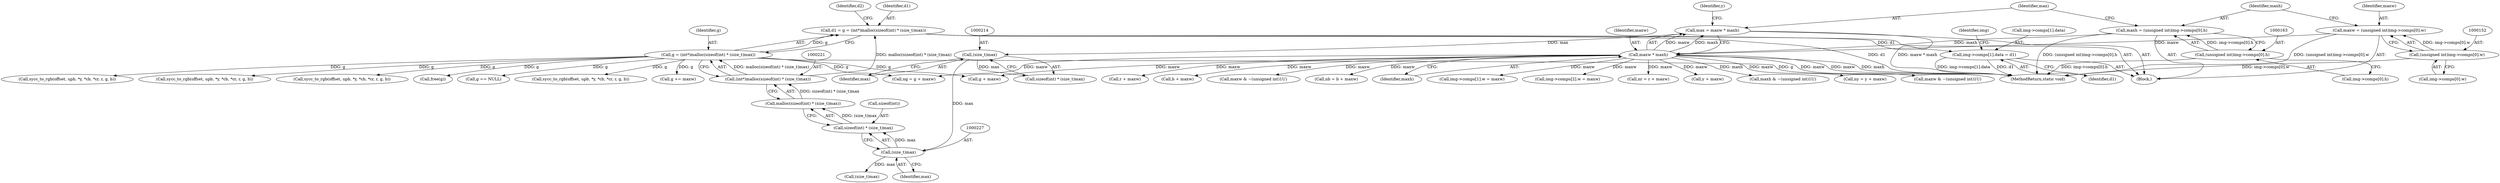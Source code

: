 digraph "0_openjpeg_15f081c89650dccee4aa4ae66f614c3fdb268767_0@pointer" {
"1000216" [label="(Call,d1 = g = (int*)malloc(sizeof(int) * (size_t)max))"];
"1000218" [label="(Call,g = (int*)malloc(sizeof(int) * (size_t)max))"];
"1000220" [label="(Call,(int*)malloc(sizeof(int) * (size_t)max))"];
"1000222" [label="(Call,malloc(sizeof(int) * (size_t)max))"];
"1000223" [label="(Call,sizeof(int) * (size_t)max)"];
"1000226" [label="(Call,(size_t)max)"];
"1000213" [label="(Call,(size_t)max)"];
"1000171" [label="(Call,max = maxw * maxh)"];
"1000173" [label="(Call,maxw * maxh)"];
"1000149" [label="(Call,maxw = (unsigned int)img->comps[0].w)"];
"1000151" [label="(Call,(unsigned int)img->comps[0].w)"];
"1000160" [label="(Call,maxh = (unsigned int)img->comps[0].h)"];
"1000162" [label="(Call,(unsigned int)img->comps[0].h)"];
"1000559" [label="(Call,img->comps[1].data = d1)"];
"1000695" [label="(MethodReturn,static void)"];
"1000559" [label="(Call,img->comps[1].data = d1)"];
"1000226" [label="(Call,(size_t)max)"];
"1000307" [label="(Call,sycc_to_rgb(offset, upb, *y, *cb, *cr, r, g, b))"];
"1000283" [label="(Call,g + maxw)"];
"1000463" [label="(Call,maxw & ~(unsigned int)1U)"];
"1000220" [label="(Call,(int*)malloc(sizeof(int) * (size_t)max))"];
"1000219" [label="(Identifier,g)"];
"1000223" [label="(Call,sizeof(int) * (size_t)max)"];
"1000278" [label="(Call,r + maxw)"];
"1000151" [label="(Call,(unsigned int)img->comps[0].w)"];
"1000288" [label="(Call,b + maxw)"];
"1000297" [label="(Call,maxw & ~(unsigned int)1U)"];
"1000286" [label="(Call,nb = b + maxw)"];
"1000585" [label="(Call,img->comps[1].w = maxw)"];
"1000560" [label="(Call,img->comps[1].data)"];
"1000174" [label="(Identifier,maxw)"];
"1000213" [label="(Call,(size_t)max)"];
"1000603" [label="(Call,img->comps[2].w = maxw)"];
"1000396" [label="(Call,sycc_to_rgb(offset, upb, *y, *cb, *cr, r, g, b))"];
"1000276" [label="(Call,nr = r + maxw)"];
"1000230" [label="(Identifier,d2)"];
"1000173" [label="(Call,maxw * maxh)"];
"1000522" [label="(Call,sycc_to_rgb(offset, upb, *y, *cb, *cr, r, g, b))"];
"1000150" [label="(Identifier,maxw)"];
"1000281" [label="(Call,ng = g + maxw)"];
"1000216" [label="(Call,d1 = g = (int*)malloc(sizeof(int) * (size_t)max))"];
"1000149" [label="(Call,maxw = (unsigned int)img->comps[0].w)"];
"1000224" [label="(Call,sizeof(int))"];
"1000222" [label="(Call,malloc(sizeof(int) * (size_t)max))"];
"1000239" [label="(Call,(size_t)max)"];
"1000217" [label="(Identifier,d1)"];
"1000172" [label="(Identifier,max)"];
"1000175" [label="(Identifier,maxh)"];
"1000210" [label="(Call,sizeof(int) * (size_t)max)"];
"1000161" [label="(Identifier,maxh)"];
"1000228" [label="(Identifier,max)"];
"1000273" [label="(Call,y + maxw)"];
"1000218" [label="(Call,g = (int*)malloc(sizeof(int) * (size_t)max))"];
"1000261" [label="(Call,maxh & ~(unsigned int)1U)"];
"1000271" [label="(Call,ny = y + maxw)"];
"1000177" [label="(Identifier,y)"];
"1000689" [label="(Call,free(g))"];
"1000171" [label="(Call,max = maxw * maxh)"];
"1000103" [label="(Block,)"];
"1000248" [label="(Call,g == NULL)"];
"1000160" [label="(Call,maxh = (unsigned int)img->comps[0].h)"];
"1000473" [label="(Call,sycc_to_rgb(offset, upb, *y, *cb, *cr, r, g, b))"];
"1000162" [label="(Call,(unsigned int)img->comps[0].h)"];
"1000164" [label="(Call,img->comps[0].h)"];
"1000567" [label="(Identifier,d1)"];
"1000572" [label="(Identifier,img)"];
"1000215" [label="(Identifier,max)"];
"1000153" [label="(Call,img->comps[0].w)"];
"1000446" [label="(Call,g += maxw)"];
"1000216" -> "1000103"  [label="AST: "];
"1000216" -> "1000218"  [label="CFG: "];
"1000217" -> "1000216"  [label="AST: "];
"1000218" -> "1000216"  [label="AST: "];
"1000230" -> "1000216"  [label="CFG: "];
"1000216" -> "1000695"  [label="DDG: d1"];
"1000218" -> "1000216"  [label="DDG: g"];
"1000220" -> "1000216"  [label="DDG: malloc(sizeof(int) * (size_t)max)"];
"1000216" -> "1000559"  [label="DDG: d1"];
"1000218" -> "1000220"  [label="CFG: "];
"1000219" -> "1000218"  [label="AST: "];
"1000220" -> "1000218"  [label="AST: "];
"1000218" -> "1000695"  [label="DDG: g"];
"1000220" -> "1000218"  [label="DDG: malloc(sizeof(int) * (size_t)max)"];
"1000218" -> "1000248"  [label="DDG: g"];
"1000218" -> "1000281"  [label="DDG: g"];
"1000218" -> "1000283"  [label="DDG: g"];
"1000218" -> "1000307"  [label="DDG: g"];
"1000218" -> "1000396"  [label="DDG: g"];
"1000218" -> "1000446"  [label="DDG: g"];
"1000218" -> "1000473"  [label="DDG: g"];
"1000218" -> "1000522"  [label="DDG: g"];
"1000218" -> "1000689"  [label="DDG: g"];
"1000220" -> "1000222"  [label="CFG: "];
"1000221" -> "1000220"  [label="AST: "];
"1000222" -> "1000220"  [label="AST: "];
"1000222" -> "1000220"  [label="DDG: sizeof(int) * (size_t)max"];
"1000222" -> "1000223"  [label="CFG: "];
"1000223" -> "1000222"  [label="AST: "];
"1000223" -> "1000222"  [label="DDG: (size_t)max"];
"1000223" -> "1000226"  [label="CFG: "];
"1000224" -> "1000223"  [label="AST: "];
"1000226" -> "1000223"  [label="AST: "];
"1000226" -> "1000223"  [label="DDG: max"];
"1000226" -> "1000228"  [label="CFG: "];
"1000227" -> "1000226"  [label="AST: "];
"1000228" -> "1000226"  [label="AST: "];
"1000213" -> "1000226"  [label="DDG: max"];
"1000226" -> "1000239"  [label="DDG: max"];
"1000213" -> "1000210"  [label="AST: "];
"1000213" -> "1000215"  [label="CFG: "];
"1000214" -> "1000213"  [label="AST: "];
"1000215" -> "1000213"  [label="AST: "];
"1000210" -> "1000213"  [label="CFG: "];
"1000213" -> "1000210"  [label="DDG: max"];
"1000171" -> "1000213"  [label="DDG: max"];
"1000171" -> "1000103"  [label="AST: "];
"1000171" -> "1000173"  [label="CFG: "];
"1000172" -> "1000171"  [label="AST: "];
"1000173" -> "1000171"  [label="AST: "];
"1000177" -> "1000171"  [label="CFG: "];
"1000171" -> "1000695"  [label="DDG: maxw * maxh"];
"1000173" -> "1000171"  [label="DDG: maxw"];
"1000173" -> "1000171"  [label="DDG: maxh"];
"1000173" -> "1000175"  [label="CFG: "];
"1000174" -> "1000173"  [label="AST: "];
"1000175" -> "1000173"  [label="AST: "];
"1000173" -> "1000695"  [label="DDG: maxw"];
"1000173" -> "1000695"  [label="DDG: maxh"];
"1000149" -> "1000173"  [label="DDG: maxw"];
"1000160" -> "1000173"  [label="DDG: maxh"];
"1000173" -> "1000261"  [label="DDG: maxh"];
"1000173" -> "1000271"  [label="DDG: maxw"];
"1000173" -> "1000273"  [label="DDG: maxw"];
"1000173" -> "1000276"  [label="DDG: maxw"];
"1000173" -> "1000278"  [label="DDG: maxw"];
"1000173" -> "1000281"  [label="DDG: maxw"];
"1000173" -> "1000283"  [label="DDG: maxw"];
"1000173" -> "1000286"  [label="DDG: maxw"];
"1000173" -> "1000288"  [label="DDG: maxw"];
"1000173" -> "1000297"  [label="DDG: maxw"];
"1000173" -> "1000463"  [label="DDG: maxw"];
"1000173" -> "1000585"  [label="DDG: maxw"];
"1000173" -> "1000603"  [label="DDG: maxw"];
"1000149" -> "1000103"  [label="AST: "];
"1000149" -> "1000151"  [label="CFG: "];
"1000150" -> "1000149"  [label="AST: "];
"1000151" -> "1000149"  [label="AST: "];
"1000161" -> "1000149"  [label="CFG: "];
"1000149" -> "1000695"  [label="DDG: (unsigned int)img->comps[0].w"];
"1000151" -> "1000149"  [label="DDG: img->comps[0].w"];
"1000151" -> "1000153"  [label="CFG: "];
"1000152" -> "1000151"  [label="AST: "];
"1000153" -> "1000151"  [label="AST: "];
"1000151" -> "1000695"  [label="DDG: img->comps[0].w"];
"1000160" -> "1000103"  [label="AST: "];
"1000160" -> "1000162"  [label="CFG: "];
"1000161" -> "1000160"  [label="AST: "];
"1000162" -> "1000160"  [label="AST: "];
"1000172" -> "1000160"  [label="CFG: "];
"1000160" -> "1000695"  [label="DDG: (unsigned int)img->comps[0].h"];
"1000162" -> "1000160"  [label="DDG: img->comps[0].h"];
"1000162" -> "1000164"  [label="CFG: "];
"1000163" -> "1000162"  [label="AST: "];
"1000164" -> "1000162"  [label="AST: "];
"1000162" -> "1000695"  [label="DDG: img->comps[0].h"];
"1000559" -> "1000103"  [label="AST: "];
"1000559" -> "1000567"  [label="CFG: "];
"1000560" -> "1000559"  [label="AST: "];
"1000567" -> "1000559"  [label="AST: "];
"1000572" -> "1000559"  [label="CFG: "];
"1000559" -> "1000695"  [label="DDG: img->comps[1].data"];
"1000559" -> "1000695"  [label="DDG: d1"];
}
